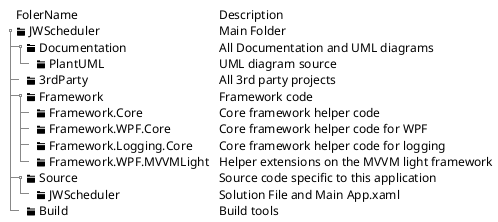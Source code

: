 @startuml FolderStructure

!unquoted procedure Folder($name)
<&folder> $name
!endprocedure
salt
{
{T
+FolerName                | Description
+ Folder(JWScheduler)     | Main Folder
++ Folder(Documentation)  | All Documentation and UML diagrams
+++ Folder(PlantUML)      | UML diagram source
++ Folder(3rdParty)       | All 3rd party projects
++ Folder(Framework)      | Framework code 
+++ Folder(Framework.Core) | Core framework helper code
+++ Folder(Framework.WPF.Core) | Core framework helper code for WPF
+++ Folder(Framework.Logging.Core) | Core framework helper code for logging
+++ Folder(Framework.WPF.MVVMLight) | Helper extensions on the MVVM light framework
++ Folder(Source)         | Source code specific to this application
+++ Folder(JWScheduler)       | Solution File and Main App.xaml
++ Folder(Build)          | Build tools
}
}
@enduml